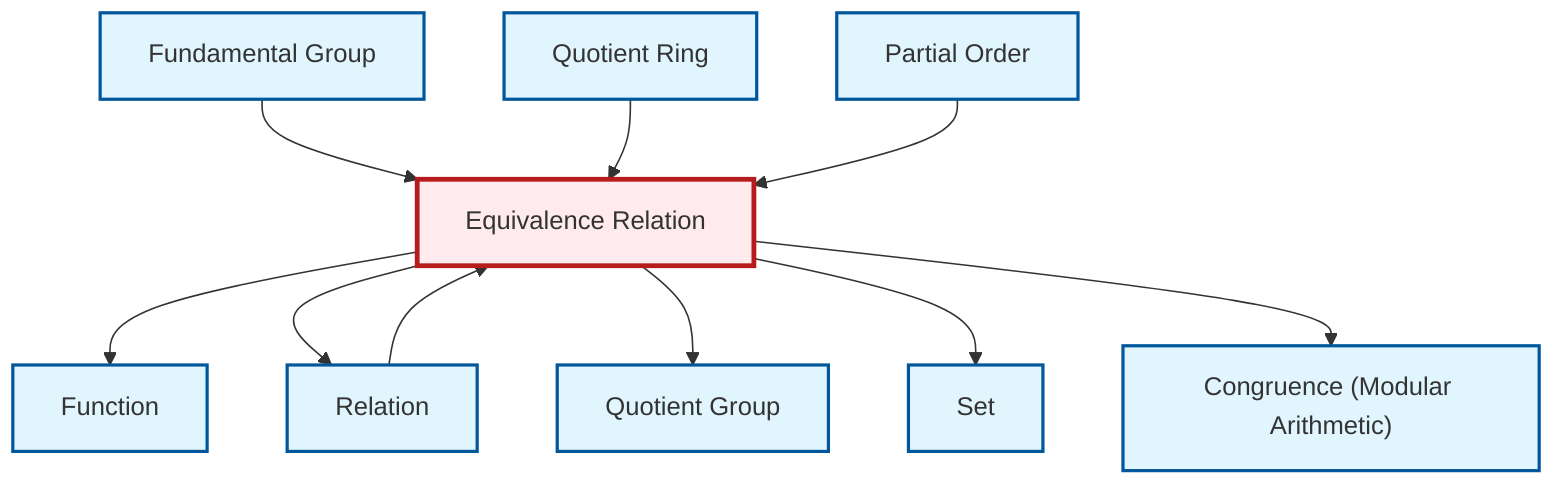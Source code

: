 graph TD
    classDef definition fill:#e1f5fe,stroke:#01579b,stroke-width:2px
    classDef theorem fill:#f3e5f5,stroke:#4a148c,stroke-width:2px
    classDef axiom fill:#fff3e0,stroke:#e65100,stroke-width:2px
    classDef example fill:#e8f5e9,stroke:#1b5e20,stroke-width:2px
    classDef current fill:#ffebee,stroke:#b71c1c,stroke-width:3px
    def-equivalence-relation["Equivalence Relation"]:::definition
    def-set["Set"]:::definition
    def-function["Function"]:::definition
    def-quotient-group["Quotient Group"]:::definition
    def-congruence["Congruence (Modular Arithmetic)"]:::definition
    def-quotient-ring["Quotient Ring"]:::definition
    def-partial-order["Partial Order"]:::definition
    def-relation["Relation"]:::definition
    def-fundamental-group["Fundamental Group"]:::definition
    def-fundamental-group --> def-equivalence-relation
    def-equivalence-relation --> def-function
    def-equivalence-relation --> def-relation
    def-equivalence-relation --> def-quotient-group
    def-relation --> def-equivalence-relation
    def-equivalence-relation --> def-set
    def-quotient-ring --> def-equivalence-relation
    def-equivalence-relation --> def-congruence
    def-partial-order --> def-equivalence-relation
    class def-equivalence-relation current